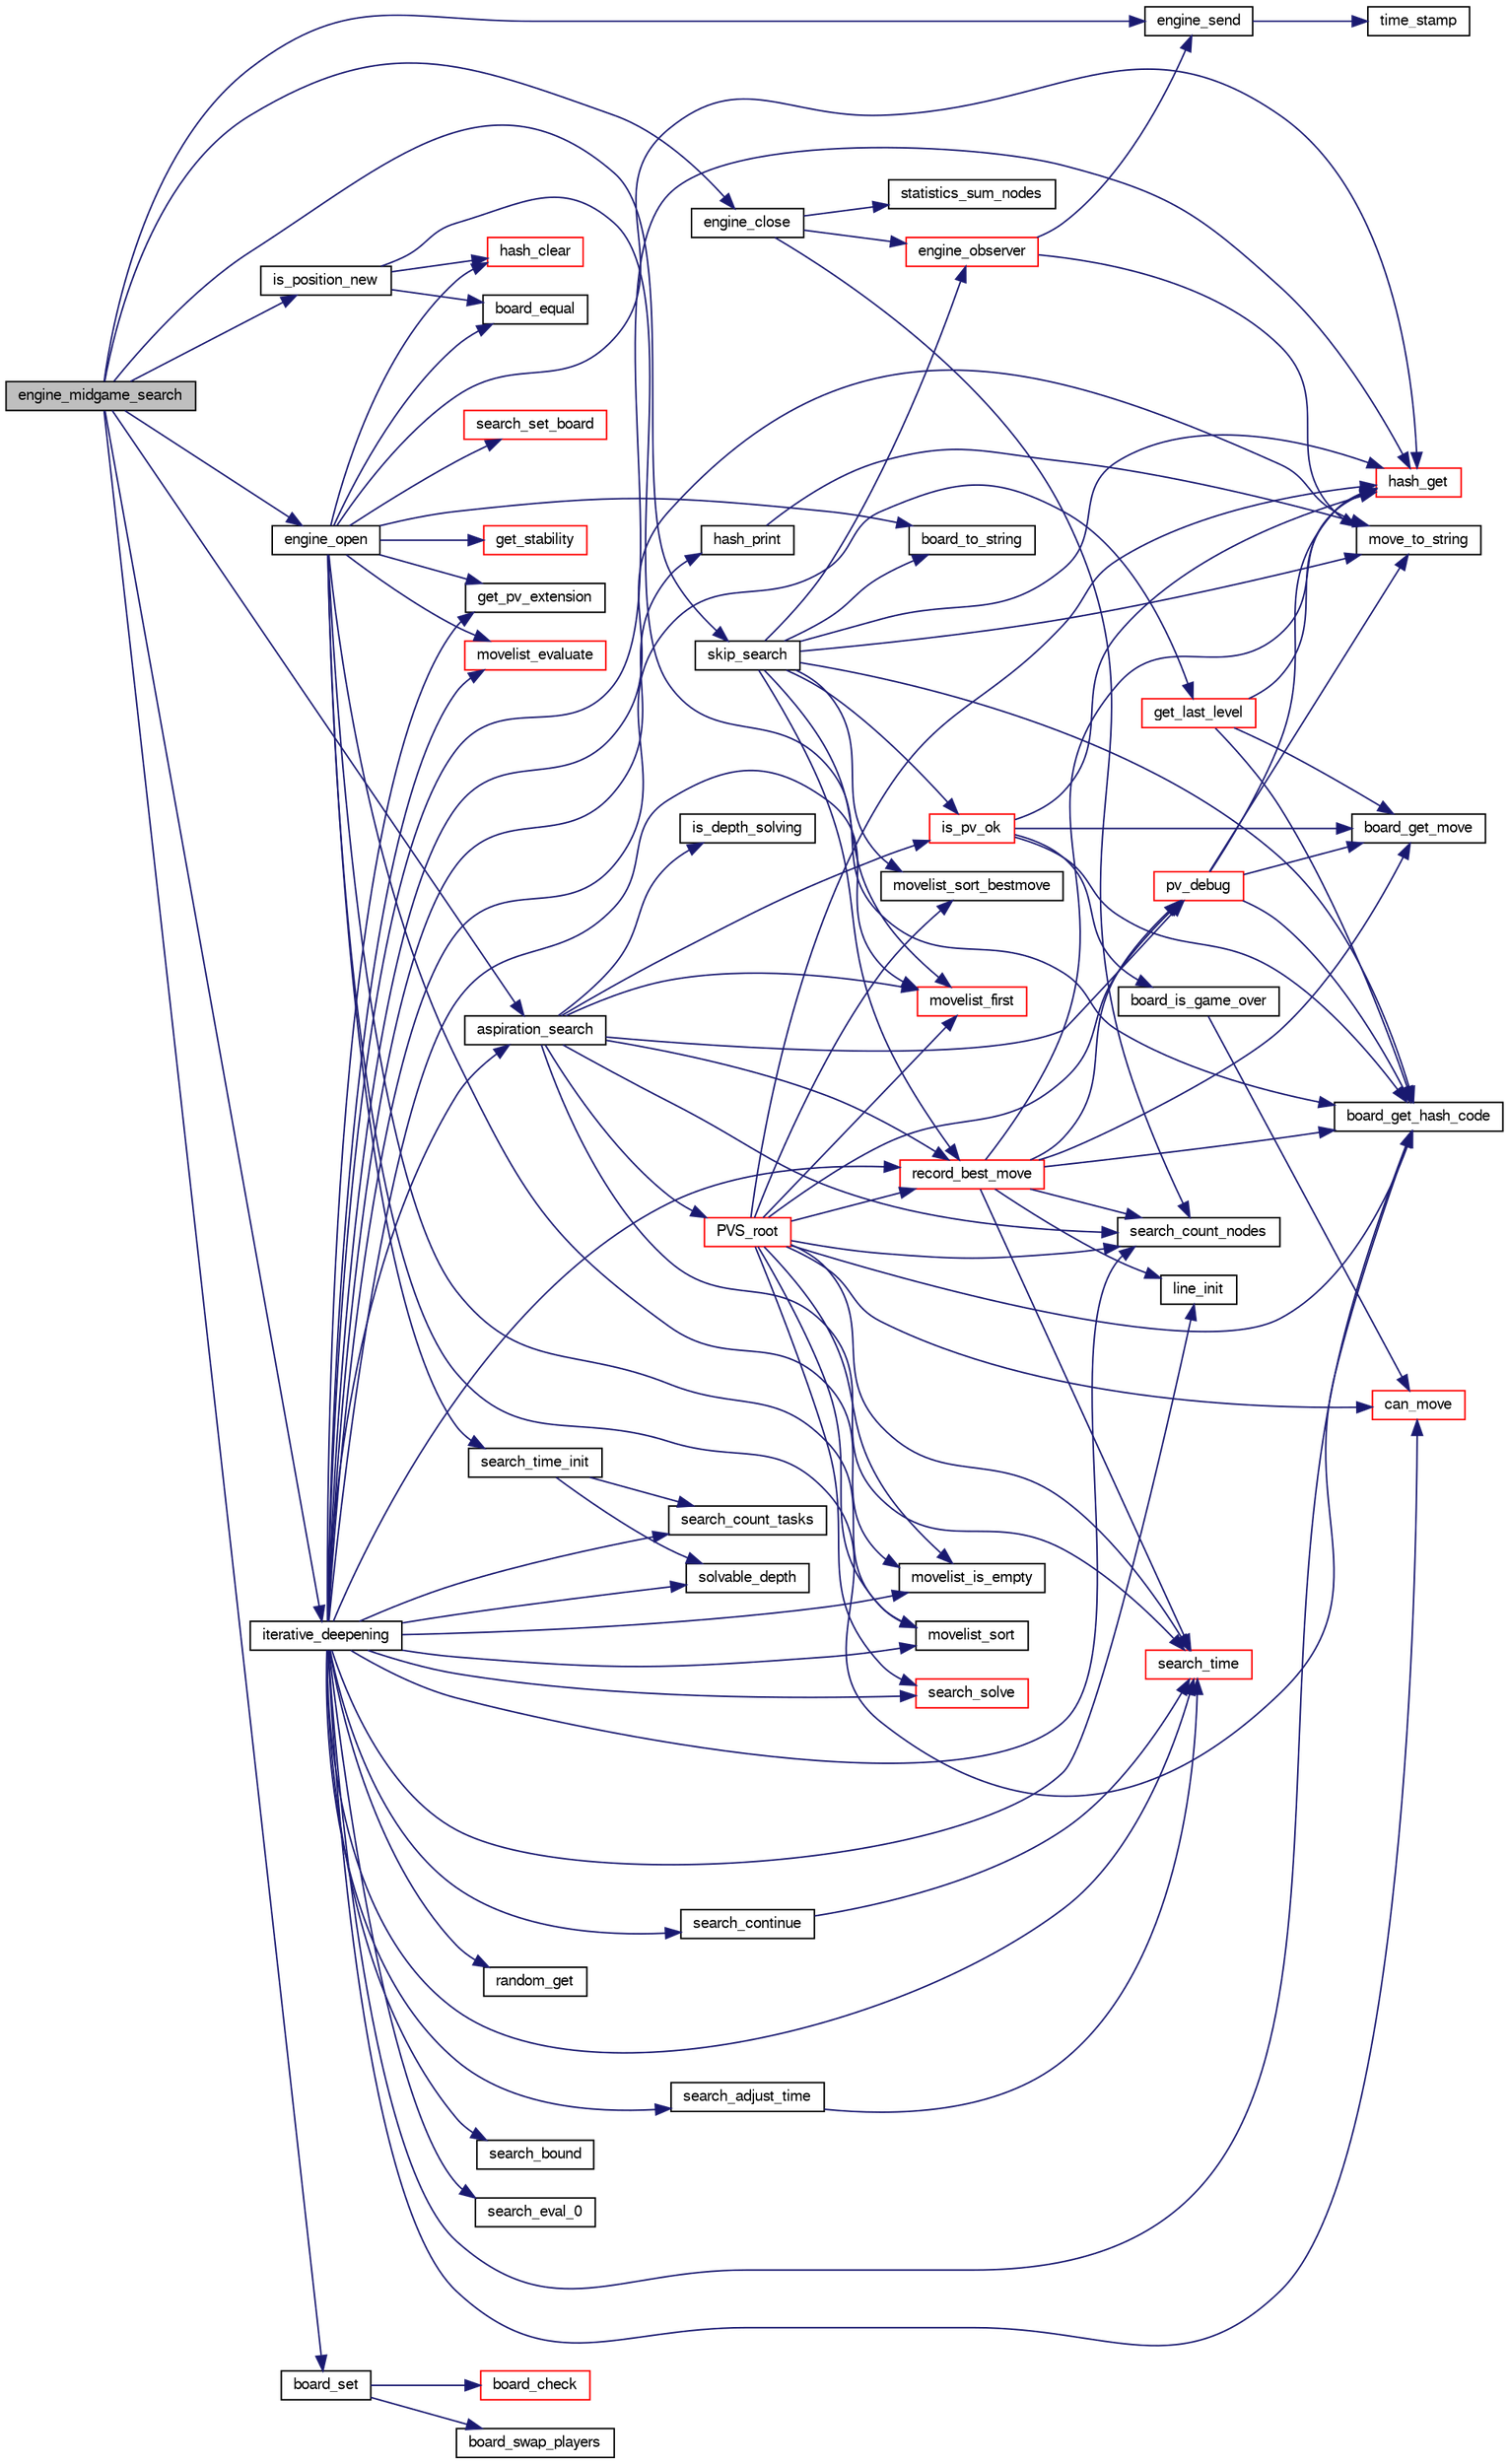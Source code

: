 digraph "engine_midgame_search"
{
 // LATEX_PDF_SIZE
  bgcolor="transparent";
  edge [fontname="FreeSans",fontsize="10",labelfontname="FreeSans",labelfontsize="10"];
  node [fontname="FreeSans",fontsize="10",shape=record];
  rankdir="LR";
  Node1 [label="engine_midgame_search",height=0.2,width=0.4,color="black", fillcolor="grey75", style="filled", fontcolor="black",tooltip="Midgame search."];
  Node1 -> Node2 [color="midnightblue",fontsize="10",style="solid",fontname="FreeSans"];
  Node2 [label="aspiration_search",height=0.2,width=0.4,color="black",URL="$root_8c.html#ad7e7acc5e26be0248b45eff34678ee3b",tooltip="Aspiration window."];
  Node2 -> Node3 [color="midnightblue",fontsize="10",style="solid",fontname="FreeSans"];
  Node3 [label="is_depth_solving",height=0.2,width=0.4,color="black",URL="$search_8c.html#a8372c0d0d446931ba41cea7ff102e8dd",tooltip="Check if final score use pv_extension or is solved."];
  Node2 -> Node4 [color="midnightblue",fontsize="10",style="solid",fontname="FreeSans"];
  Node4 [label="is_pv_ok",height=0.2,width=0.4,color="red",URL="$root_8c.html#aad3b11df7961fdacf736ebf3d99f92db",tooltip="Check if PV is ok."];
  Node4 -> Node5 [color="midnightblue",fontsize="10",style="solid",fontname="FreeSans"];
  Node5 [label="board_get_hash_code",height=0.2,width=0.4,color="black",URL="$board_8c.html#a0e6cff6e714bcb714e2b9b2d7b9fbec6",tooltip="Compute a hash code."];
  Node4 -> Node6 [color="midnightblue",fontsize="10",style="solid",fontname="FreeSans"];
  Node6 [label="board_get_move",height=0.2,width=0.4,color="black",URL="$board_8c.html#a3b5748c109770fe228ea15b562c0f113",tooltip="Compute a move."];
  Node4 -> Node7 [color="midnightblue",fontsize="10",style="solid",fontname="FreeSans"];
  Node7 [label="board_is_game_over",height=0.2,width=0.4,color="black",URL="$board_8c.html#a121c1b2912c0f5d559fe85c8ab70f061",tooltip="Check if the game is over."];
  Node7 -> Node8 [color="midnightblue",fontsize="10",style="solid",fontname="FreeSans"];
  Node8 [label="can_move",height=0.2,width=0.4,color="red",URL="$board_8c.html#ae1a532d6eaa0e55357d0f4b9cd659b88",tooltip="Check if a player can move."];
  Node4 -> Node20 [color="midnightblue",fontsize="10",style="solid",fontname="FreeSans"];
  Node20 [label="hash_get",height=0.2,width=0.4,color="red",URL="$hash-lock-free_8c.html#a6f54ce833279fec9ac110dcce45565ad",tooltip="Find an hash table entry according to the evaluated board hash codes."];
  Node2 -> Node22 [color="midnightblue",fontsize="10",style="solid",fontname="FreeSans"];
  Node22 [label="movelist_first",height=0.2,width=0.4,color="red",URL="$move_8c.html#a344c538364b7077c15a57c8ec0c4a947",tooltip="Return the first move of the list."];
  Node2 -> Node24 [color="midnightblue",fontsize="10",style="solid",fontname="FreeSans"];
  Node24 [label="pv_debug",height=0.2,width=0.4,color="red",URL="$root_8c.html#a8441d8c906b98e56eb99fcb351ce6a14",tooltip="Debug PV."];
  Node24 -> Node5 [color="midnightblue",fontsize="10",style="solid",fontname="FreeSans"];
  Node24 -> Node6 [color="midnightblue",fontsize="10",style="solid",fontname="FreeSans"];
  Node24 -> Node20 [color="midnightblue",fontsize="10",style="solid",fontname="FreeSans"];
  Node24 -> Node26 [color="midnightblue",fontsize="10",style="solid",fontname="FreeSans"];
  Node26 [label="move_to_string",height=0.2,width=0.4,color="black",URL="$move_8c.html#a5d61a3318dc80a3171250974a921055d",tooltip="Print out a move."];
  Node2 -> Node27 [color="midnightblue",fontsize="10",style="solid",fontname="FreeSans"];
  Node27 [label="PVS_root",height=0.2,width=0.4,color="red",URL="$root_8c.html#a1367650ce57b9632f862da187074edb7",tooltip="Principal Variation Search algorithm at the root of the tree."];
  Node27 -> Node5 [color="midnightblue",fontsize="10",style="solid",fontname="FreeSans"];
  Node27 -> Node8 [color="midnightblue",fontsize="10",style="solid",fontname="FreeSans"];
  Node27 -> Node20 [color="midnightblue",fontsize="10",style="solid",fontname="FreeSans"];
  Node27 -> Node22 [color="midnightblue",fontsize="10",style="solid",fontname="FreeSans"];
  Node27 -> Node39 [color="midnightblue",fontsize="10",style="solid",fontname="FreeSans"];
  Node39 [label="movelist_is_empty",height=0.2,width=0.4,color="black",URL="$move_8c.html#a13dc373d7c20c99db5dfbc1b70e20d15",tooltip="Check if the list is empty."];
  Node27 -> Node40 [color="midnightblue",fontsize="10",style="solid",fontname="FreeSans"];
  Node40 [label="movelist_sort",height=0.2,width=0.4,color="black",URL="$move_8c.html#a38bfc9e186591a76e2b3c673075effd3",tooltip="Sort all moves."];
  Node27 -> Node41 [color="midnightblue",fontsize="10",style="solid",fontname="FreeSans"];
  Node41 [label="movelist_sort_bestmove",height=0.2,width=0.4,color="black",URL="$move_8c.html#ad2306536a14105505fff95ceff97a0e0",tooltip="Sort a move as best."];
  Node27 -> Node24 [color="midnightblue",fontsize="10",style="solid",fontname="FreeSans"];
  Node27 -> Node61 [color="midnightblue",fontsize="10",style="solid",fontname="FreeSans"];
  Node61 [label="record_best_move",height=0.2,width=0.4,color="red",URL="$root_8c.html#ae557ecf41efe8b033969349603c765e2",tooltip="Record best move."];
  Node61 -> Node5 [color="midnightblue",fontsize="10",style="solid",fontname="FreeSans"];
  Node61 -> Node6 [color="midnightblue",fontsize="10",style="solid",fontname="FreeSans"];
  Node61 -> Node20 [color="midnightblue",fontsize="10",style="solid",fontname="FreeSans"];
  Node61 -> Node104 [color="midnightblue",fontsize="10",style="solid",fontname="FreeSans"];
  Node104 [label="line_init",height=0.2,width=0.4,color="black",URL="$move_8c.html#a833b8b36407a601e79b24179cbebbef8",tooltip="Initialize a sequence of moves."];
  Node61 -> Node24 [color="midnightblue",fontsize="10",style="solid",fontname="FreeSans"];
  Node61 -> Node108 [color="midnightblue",fontsize="10",style="solid",fontname="FreeSans"];
  Node108 [label="search_count_nodes",height=0.2,width=0.4,color="black",URL="$search_8c.html#a66fbe49d1b42845bef2a07d0219a525c",tooltip="Return the number of nodes searched."];
  Node61 -> Node109 [color="midnightblue",fontsize="10",style="solid",fontname="FreeSans"];
  Node109 [label="search_time",height=0.2,width=0.4,color="red",URL="$search_8c.html#afcdfa9c4ac42ff535885efeb671ffe8d",tooltip="Return the time spent by the search."];
  Node27 -> Node108 [color="midnightblue",fontsize="10",style="solid",fontname="FreeSans"];
  Node27 -> Node87 [color="midnightblue",fontsize="10",style="solid",fontname="FreeSans"];
  Node87 [label="search_solve",height=0.2,width=0.4,color="red",URL="$endgame_8c.html#a94a89fc327a63ea97d5e30c7c981a2aa",tooltip="Get the final score."];
  Node27 -> Node109 [color="midnightblue",fontsize="10",style="solid",fontname="FreeSans"];
  Node2 -> Node61 [color="midnightblue",fontsize="10",style="solid",fontname="FreeSans"];
  Node2 -> Node108 [color="midnightblue",fontsize="10",style="solid",fontname="FreeSans"];
  Node2 -> Node109 [color="midnightblue",fontsize="10",style="solid",fontname="FreeSans"];
  Node1 -> Node146 [color="midnightblue",fontsize="10",style="solid",fontname="FreeSans"];
  Node146 [label="board_set",height=0.2,width=0.4,color="black",URL="$board_8c.html#ac0093f2761e80a495d781b41e7b5a703",tooltip="Set a board from a string description."];
  Node146 -> Node12 [color="midnightblue",fontsize="10",style="solid",fontname="FreeSans"];
  Node12 [label="board_check",height=0.2,width=0.4,color="red",URL="$board_8c.html#a849436f17b60e89ed91f8e5013ed9d04",tooltip="Check board consistency."];
  Node146 -> Node19 [color="midnightblue",fontsize="10",style="solid",fontname="FreeSans"];
  Node19 [label="board_swap_players",height=0.2,width=0.4,color="black",URL="$board_8c.html#a4d389fb0245969a39744349230ce7703",tooltip="Swap players."];
  Node1 -> Node147 [color="midnightblue",fontsize="10",style="solid",fontname="FreeSans"];
  Node147 [label="engine_close",height=0.2,width=0.4,color="black",URL="$cassio_8c.html#a342856ac4315f73ed0e434ee48b0eb71",tooltip="Finalize search."];
  Node147 -> Node148 [color="midnightblue",fontsize="10",style="solid",fontname="FreeSans"];
  Node148 [label="engine_observer",height=0.2,width=0.4,color="red",URL="$cassio_8c.html#add889aa10a8a9fb9ad3a6e429389bc07",tooltip="Call back function use by search to print its results."];
  Node148 -> Node149 [color="midnightblue",fontsize="10",style="solid",fontname="FreeSans"];
  Node149 [label="engine_send",height=0.2,width=0.4,color="black",URL="$cassio_8c.html#afe0305f2a8b426ca767c7b2f128c53af",tooltip="Send a message on stdout."];
  Node149 -> Node150 [color="midnightblue",fontsize="10",style="solid",fontname="FreeSans"];
  Node150 [label="time_stamp",height=0.2,width=0.4,color="black",URL="$util_8c.html#a24bf37cbb71f6a0ce700fc72741d6016",tooltip="Print local time."];
  Node148 -> Node26 [color="midnightblue",fontsize="10",style="solid",fontname="FreeSans"];
  Node147 -> Node108 [color="midnightblue",fontsize="10",style="solid",fontname="FreeSans"];
  Node147 -> Node152 [color="midnightblue",fontsize="10",style="solid",fontname="FreeSans"];
  Node152 [label="statistics_sum_nodes",height=0.2,width=0.4,color="black",URL="$stats_8c.html#a47fa8a262b1bbac35e09be17c9edda25",tooltip="Cumulate node counts from the last search."];
  Node1 -> Node153 [color="midnightblue",fontsize="10",style="solid",fontname="FreeSans"];
  Node153 [label="engine_open",height=0.2,width=0.4,color="black",URL="$cassio_8c.html#a9ff171085ccae4be6241cd583028adcf",tooltip="Open search engine."];
  Node153 -> Node154 [color="midnightblue",fontsize="10",style="solid",fontname="FreeSans"];
  Node154 [label="board_equal",height=0.2,width=0.4,color="black",URL="$board_8c.html#a8b5bfe9db13bf07894a8bc77e3ebfbbe",tooltip="Compare two board for equality."];
  Node153 -> Node5 [color="midnightblue",fontsize="10",style="solid",fontname="FreeSans"];
  Node153 -> Node155 [color="midnightblue",fontsize="10",style="solid",fontname="FreeSans"];
  Node155 [label="board_to_string",height=0.2,width=0.4,color="black",URL="$board_8c.html#a5f43645a89dd567f64bc91de6fed5b5a",tooltip="convert the to a compact string."];
  Node153 -> Node156 [color="midnightblue",fontsize="10",style="solid",fontname="FreeSans"];
  Node156 [label="get_pv_extension",height=0.2,width=0.4,color="black",URL="$search_8c.html#a7859966133ce35e30a9ffd76093ca1c7",tooltip="Compute the pv_extension."];
  Node153 -> Node100 [color="midnightblue",fontsize="10",style="solid",fontname="FreeSans"];
  Node100 [label="get_stability",height=0.2,width=0.4,color="red",URL="$board_8c.html#a60e2b7416c26d30fd43e091c954d43b8",tooltip="Estimate the stability."];
  Node153 -> Node157 [color="midnightblue",fontsize="10",style="solid",fontname="FreeSans"];
  Node157 [label="hash_clear",height=0.2,width=0.4,color="red",URL="$hash-lock-free_8c.html#a8e816e06f47bd2f37528bef5ae64cf8d",tooltip="Clear the hashtable."];
  Node153 -> Node20 [color="midnightblue",fontsize="10",style="solid",fontname="FreeSans"];
  Node153 -> Node64 [color="midnightblue",fontsize="10",style="solid",fontname="FreeSans"];
  Node64 [label="movelist_evaluate",height=0.2,width=0.4,color="red",URL="$move_8c.html#a9b4b1c7be1b237198713f0355f60fe28",tooltip="Evaluate a list of move in order to sort it."];
  Node153 -> Node39 [color="midnightblue",fontsize="10",style="solid",fontname="FreeSans"];
  Node153 -> Node40 [color="midnightblue",fontsize="10",style="solid",fontname="FreeSans"];
  Node153 -> Node159 [color="midnightblue",fontsize="10",style="solid",fontname="FreeSans"];
  Node159 [label="search_set_board",height=0.2,width=0.4,color="red",URL="$search_8c.html#a99ecde00b1e5da1b9366b69ec1971568",tooltip="Set the board to analyze."];
  Node153 -> Node160 [color="midnightblue",fontsize="10",style="solid",fontname="FreeSans"];
  Node160 [label="search_time_init",height=0.2,width=0.4,color="black",URL="$search_8c.html#a0338bb851c866a94b8451004068fa394",tooltip="Initialize the alloted time."];
  Node160 -> Node161 [color="midnightblue",fontsize="10",style="solid",fontname="FreeSans"];
  Node161 [label="search_count_tasks",height=0.2,width=0.4,color="black",URL="$search_8c.html#abd4fe1079f4e08e92ebc3ebf3281654f",tooltip="Count the number of tasks used in parallel search."];
  Node160 -> Node162 [color="midnightblue",fontsize="10",style="solid",fontname="FreeSans"];
  Node162 [label="solvable_depth",height=0.2,width=0.4,color="black",URL="$search_8c.html#aa17dda6648796a36ac6b8dcf827586a9",tooltip="Compute the deepest level that can be solved given a limited time..."];
  Node1 -> Node149 [color="midnightblue",fontsize="10",style="solid",fontname="FreeSans"];
  Node1 -> Node163 [color="midnightblue",fontsize="10",style="solid",fontname="FreeSans"];
  Node163 [label="is_position_new",height=0.2,width=0.4,color="black",URL="$cassio_8c.html#a8e140d120e3d7fdf016b1a7df2733774",tooltip=" "];
  Node163 -> Node154 [color="midnightblue",fontsize="10",style="solid",fontname="FreeSans"];
  Node163 -> Node5 [color="midnightblue",fontsize="10",style="solid",fontname="FreeSans"];
  Node163 -> Node157 [color="midnightblue",fontsize="10",style="solid",fontname="FreeSans"];
  Node1 -> Node164 [color="midnightblue",fontsize="10",style="solid",fontname="FreeSans"];
  Node164 [label="iterative_deepening",height=0.2,width=0.4,color="black",URL="$root_8c.html#a0e77250a21e5f5d70917a5356c22f5f3",tooltip="Iterative deepening."];
  Node164 -> Node2 [color="midnightblue",fontsize="10",style="solid",fontname="FreeSans"];
  Node164 -> Node5 [color="midnightblue",fontsize="10",style="solid",fontname="FreeSans"];
  Node164 -> Node8 [color="midnightblue",fontsize="10",style="solid",fontname="FreeSans"];
  Node164 -> Node165 [color="midnightblue",fontsize="10",style="solid",fontname="FreeSans"];
  Node165 [label="get_last_level",height=0.2,width=0.4,color="red",URL="$root_8c.html#a80faf8cf7370a25a3c903ba70ed1f99b",tooltip="Retrieve the last level of the search."];
  Node165 -> Node5 [color="midnightblue",fontsize="10",style="solid",fontname="FreeSans"];
  Node165 -> Node6 [color="midnightblue",fontsize="10",style="solid",fontname="FreeSans"];
  Node165 -> Node20 [color="midnightblue",fontsize="10",style="solid",fontname="FreeSans"];
  Node164 -> Node156 [color="midnightblue",fontsize="10",style="solid",fontname="FreeSans"];
  Node164 -> Node20 [color="midnightblue",fontsize="10",style="solid",fontname="FreeSans"];
  Node164 -> Node166 [color="midnightblue",fontsize="10",style="solid",fontname="FreeSans"];
  Node166 [label="hash_print",height=0.2,width=0.4,color="black",URL="$hash-lock-free_8c.html#ae6d68d5b1285c0f7e6ca01891be833b4",tooltip="print HashData content."];
  Node166 -> Node26 [color="midnightblue",fontsize="10",style="solid",fontname="FreeSans"];
  Node164 -> Node104 [color="midnightblue",fontsize="10",style="solid",fontname="FreeSans"];
  Node164 -> Node26 [color="midnightblue",fontsize="10",style="solid",fontname="FreeSans"];
  Node164 -> Node64 [color="midnightblue",fontsize="10",style="solid",fontname="FreeSans"];
  Node164 -> Node22 [color="midnightblue",fontsize="10",style="solid",fontname="FreeSans"];
  Node164 -> Node39 [color="midnightblue",fontsize="10",style="solid",fontname="FreeSans"];
  Node164 -> Node40 [color="midnightblue",fontsize="10",style="solid",fontname="FreeSans"];
  Node164 -> Node167 [color="midnightblue",fontsize="10",style="solid",fontname="FreeSans"];
  Node167 [label="random_get",height=0.2,width=0.4,color="black",URL="$util_8c.html#a9787f9579ffe8e42bf7e4e8e179723ab",tooltip="Pseudo-random number generator."];
  Node164 -> Node61 [color="midnightblue",fontsize="10",style="solid",fontname="FreeSans"];
  Node164 -> Node132 [color="midnightblue",fontsize="10",style="solid",fontname="FreeSans"];
  Node132 [label="search_adjust_time",height=0.2,width=0.4,color="black",URL="$search_8c.html#a7efa994089b97a5515654b48a8040238",tooltip="Give more time."];
  Node132 -> Node109 [color="midnightblue",fontsize="10",style="solid",fontname="FreeSans"];
  Node164 -> Node141 [color="midnightblue",fontsize="10",style="solid",fontname="FreeSans"];
  Node141 [label="search_bound",height=0.2,width=0.4,color="black",URL="$root_8c.html#abd96ac683822561d0ca3e2981a6585da",tooltip="bound root scores according to stable squares"];
  Node164 -> Node168 [color="midnightblue",fontsize="10",style="solid",fontname="FreeSans"];
  Node168 [label="search_continue",height=0.2,width=0.4,color="black",URL="$search_8c.html#a2c91b5abee04b148c48668cf0c2ef24f",tooltip="Check if it can iterate more..."];
  Node168 -> Node109 [color="midnightblue",fontsize="10",style="solid",fontname="FreeSans"];
  Node164 -> Node108 [color="midnightblue",fontsize="10",style="solid",fontname="FreeSans"];
  Node164 -> Node161 [color="midnightblue",fontsize="10",style="solid",fontname="FreeSans"];
  Node164 -> Node75 [color="midnightblue",fontsize="10",style="solid",fontname="FreeSans"];
  Node75 [label="search_eval_0",height=0.2,width=0.4,color="black",URL="$midgame_8c.html#a35172421197c3d988a7ea86009a777c9",tooltip="evaluate a midgame position with the evaluation function."];
  Node164 -> Node87 [color="midnightblue",fontsize="10",style="solid",fontname="FreeSans"];
  Node164 -> Node109 [color="midnightblue",fontsize="10",style="solid",fontname="FreeSans"];
  Node164 -> Node162 [color="midnightblue",fontsize="10",style="solid",fontname="FreeSans"];
  Node1 -> Node169 [color="midnightblue",fontsize="10",style="solid",fontname="FreeSans"];
  Node169 [label="skip_search",height=0.2,width=0.4,color="black",URL="$cassio_8c.html#a9d4678777a6a7d2828934b2c8f0dc182",tooltip="Check if a search has already been done here."];
  Node169 -> Node5 [color="midnightblue",fontsize="10",style="solid",fontname="FreeSans"];
  Node169 -> Node155 [color="midnightblue",fontsize="10",style="solid",fontname="FreeSans"];
  Node169 -> Node148 [color="midnightblue",fontsize="10",style="solid",fontname="FreeSans"];
  Node169 -> Node20 [color="midnightblue",fontsize="10",style="solid",fontname="FreeSans"];
  Node169 -> Node4 [color="midnightblue",fontsize="10",style="solid",fontname="FreeSans"];
  Node169 -> Node26 [color="midnightblue",fontsize="10",style="solid",fontname="FreeSans"];
  Node169 -> Node22 [color="midnightblue",fontsize="10",style="solid",fontname="FreeSans"];
  Node169 -> Node41 [color="midnightblue",fontsize="10",style="solid",fontname="FreeSans"];
  Node169 -> Node61 [color="midnightblue",fontsize="10",style="solid",fontname="FreeSans"];
}
